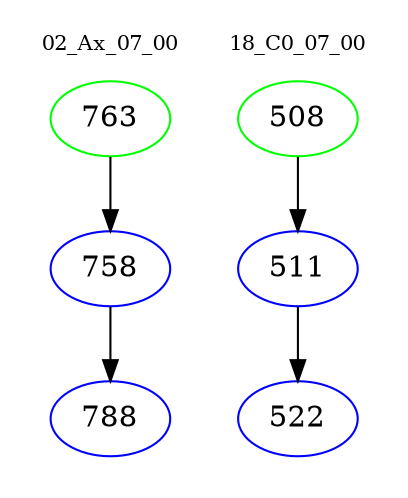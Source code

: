 digraph{
subgraph cluster_0 {
color = white
label = "02_Ax_07_00";
fontsize=10;
T0_763 [label="763", color="green"]
T0_763 -> T0_758 [color="black"]
T0_758 [label="758", color="blue"]
T0_758 -> T0_788 [color="black"]
T0_788 [label="788", color="blue"]
}
subgraph cluster_1 {
color = white
label = "18_C0_07_00";
fontsize=10;
T1_508 [label="508", color="green"]
T1_508 -> T1_511 [color="black"]
T1_511 [label="511", color="blue"]
T1_511 -> T1_522 [color="black"]
T1_522 [label="522", color="blue"]
}
}
